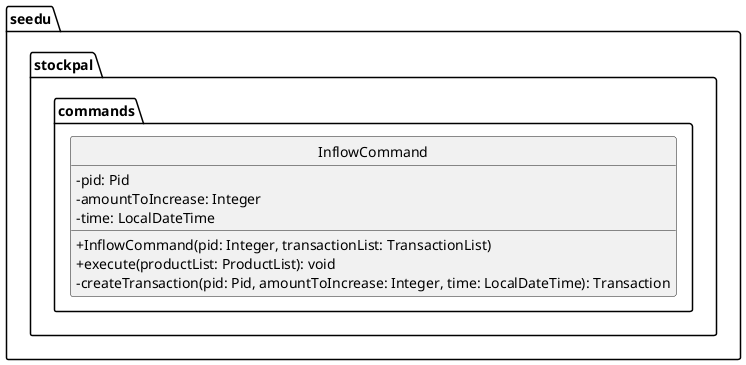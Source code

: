 @startuml

hide circles
skinparam classAttributeIconSize 0

package "seedu.stockpal.commands" {
    class InflowCommand {
        - pid: Pid
        - amountToIncrease: Integer
        - time: LocalDateTime

        + InflowCommand(pid: Integer, transactionList: TransactionList)
        + execute(productList: ProductList): void
        - createTransaction(pid: Pid, amountToIncrease: Integer, time: LocalDateTime): Transaction
    }
}

@enduml
